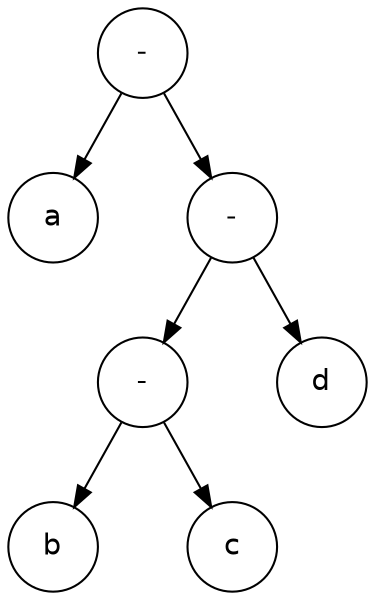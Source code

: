 digraph G {
	graph [fontname = "Helvetica"];
	node [fontname = "Helvetica",shape=circle,width=0.6];
	edge [fontname = "Helvetica"];

	1 [label="-"];
	2 [label="-"];
	3 [label="-"];
	
	1 -> a;
	m1 [label="", width=0.1, style=invis];
	1 -> m1 [style=invis];
	1 -> 2;
	{rank=same a -> m1 -> 2 [style=invis]};

	2 -> 3;
	m2 [label="", width=0.1, style=invis];
	2 -> m2 [style=invis];
	2 -> d;
	{rank=same 3 -> m2 -> d [style=invis]};

	3 -> b;
	m3 [label="", width=0.1, style=invis];
	3 -> m3 [style=invis];
	3 -> c;
	{rank=same b -> m3 -> c [style=invis]};
}
